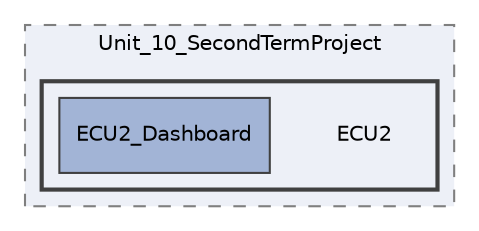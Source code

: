 digraph "Unit_10_SecondTermProject/Unit_10_SecondTermProject/ECU2"
{
 // LATEX_PDF_SIZE
  edge [fontname="Helvetica",fontsize="10",labelfontname="Helvetica",labelfontsize="10"];
  node [fontname="Helvetica",fontsize="10",shape=record];
  compound=true
  subgraph clusterdir_4ead88dd426b75b7fd802afec257107f {
    graph [ bgcolor="#edf0f7", pencolor="grey50", style="filled,dashed,", label="Unit_10_SecondTermProject", fontname="Helvetica", fontsize="10", URL="dir_4ead88dd426b75b7fd802afec257107f.html"]
  subgraph clusterdir_702a847f80c2a2d2243101435b9340e9 {
    graph [ bgcolor="#edf0f7", pencolor="grey25", style="filled,bold,", label="", fontname="Helvetica", fontsize="10", URL="dir_702a847f80c2a2d2243101435b9340e9.html"]
    dir_702a847f80c2a2d2243101435b9340e9 [shape=plaintext, label="ECU2"];
  dir_50692e18057b42a48fb8386fba0182a1 [shape=box, label="ECU2_Dashboard", style="filled,", fillcolor="#a2b4d6", color="grey25", URL="dir_50692e18057b42a48fb8386fba0182a1.html"];
  }
  }
}
